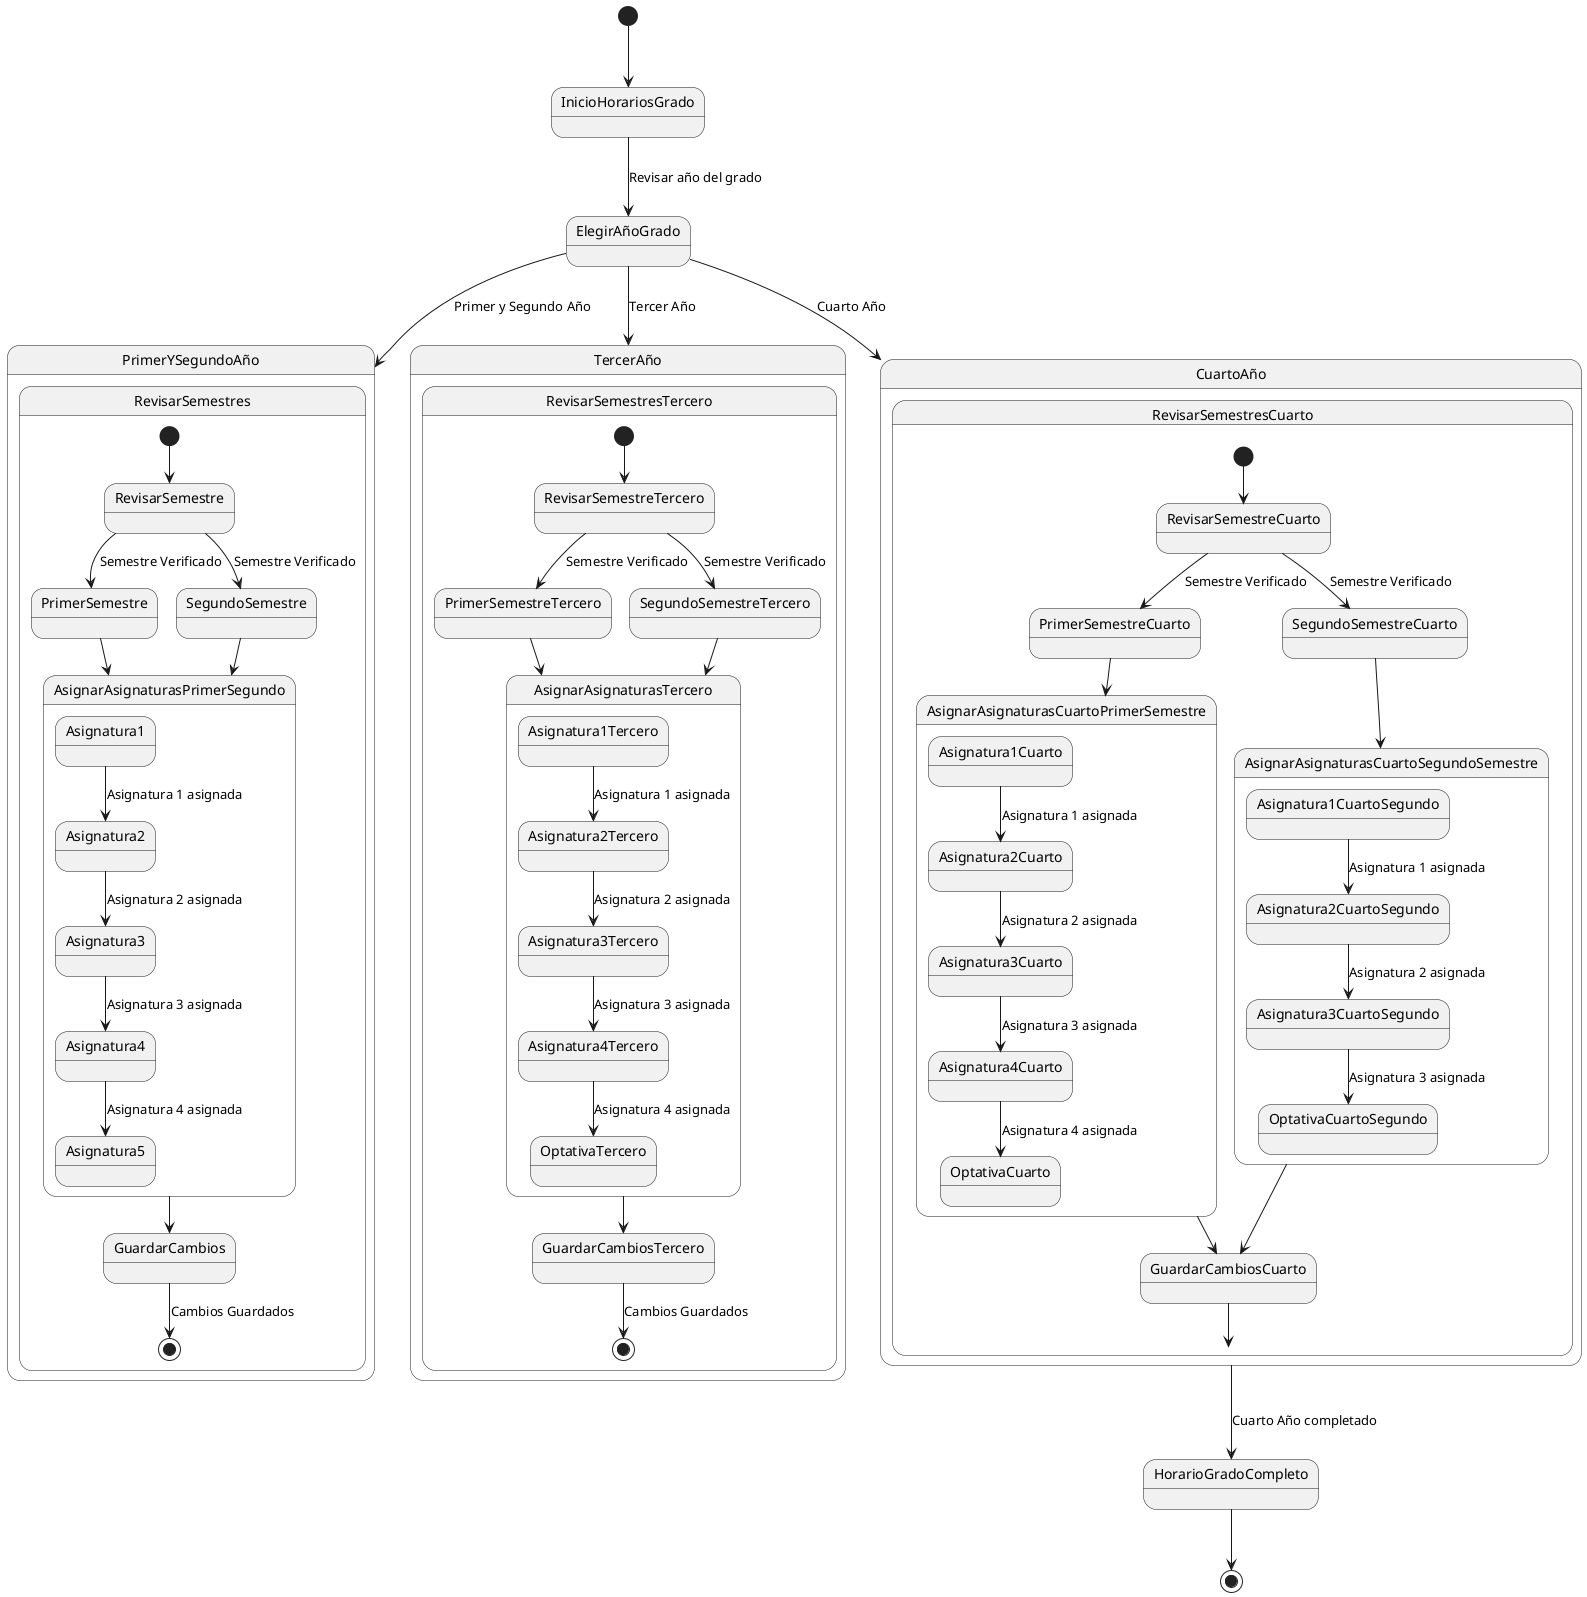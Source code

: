 @startuml
[*] --> InicioHorariosGrado

InicioHorariosGrado --> ElegirAñoGrado: Revisar año del grado

ElegirAñoGrado --> PrimerYSegundoAño : Primer y Segundo Año
ElegirAñoGrado --> TercerAño : Tercer Año
ElegirAñoGrado --> CuartoAño : Cuarto Año

state PrimerYSegundoAño {
    state RevisarSemestres {
        [*] --> RevisarSemestre 
        RevisarSemestre --> PrimerSemestre : Semestre Verificado
        RevisarSemestre --> SegundoSemestre : Semestre Verificado
        PrimerSemestre --> AsignarAsignaturasPrimerSegundo 
        SegundoSemestre --> AsignarAsignaturasPrimerSegundo
        AsignarAsignaturasPrimerSegundo --> GuardarCambios
        GuardarCambios --> [*] : Cambios Guardados
    }

    state AsignarAsignaturasPrimerSegundo {
        Asignatura1 --> Asignatura2 : Asignatura 1 asignada
        Asignatura2 --> Asignatura3 : Asignatura 2 asignada
        Asignatura3 --> Asignatura4 : Asignatura 3 asignada
        Asignatura4 --> Asignatura5 : Asignatura 4 asignada
    }
}

state TercerAño {
    state RevisarSemestresTercero {
        [*] --> RevisarSemestreTercero
        RevisarSemestreTercero --> PrimerSemestreTercero : Semestre Verificado
        RevisarSemestreTercero --> SegundoSemestreTercero : Semestre Verificado
        PrimerSemestreTercero --> AsignarAsignaturasTercero
        SegundoSemestreTercero --> AsignarAsignaturasTercero
        AsignarAsignaturasTercero--> GuardarCambiosTercero
        GuardarCambiosTercero --> [*] : Cambios Guardados 
    }

    state AsignarAsignaturasTercero {
        Asignatura1Tercero --> Asignatura2Tercero : Asignatura 1 asignada
        Asignatura2Tercero --> Asignatura3Tercero : Asignatura 2 asignada
        Asignatura3Tercero --> Asignatura4Tercero : Asignatura 3 asignada
        Asignatura4Tercero --> OptativaTercero : Asignatura 4 asignada
    }
}

state CuartoAño {
    state RevisarSemestresCuarto {
        [*] --> RevisarSemestreCuarto
        RevisarSemestreCuarto --> PrimerSemestreCuarto : Semestre Verificado
        RevisarSemestreCuarto --> SegundoSemestreCuarto : Semestre Verificado
        PrimerSemestreCuarto --> AsignarAsignaturasCuartoPrimerSemestre
        SegundoSemestreCuarto --> AsignarAsignaturasCuartoSegundoSemestre
        AsignarAsignaturasCuartoPrimerSemestre --> GuardarCambiosCuarto
        AsignarAsignaturasCuartoSegundoSemestre --> GuardarCambiosCuarto
        GuardarCambiosCuarto --> RevisarSemestresCuarto
    }

    state AsignarAsignaturasCuartoPrimerSemestre {
        Asignatura1Cuarto --> Asignatura2Cuarto : Asignatura 1 asignada
        Asignatura2Cuarto --> Asignatura3Cuarto : Asignatura 2 asignada
        Asignatura3Cuarto --> Asignatura4Cuarto : Asignatura 3 asignada
        Asignatura4Cuarto --> OptativaCuarto : Asignatura 4 asignada
    }

    state AsignarAsignaturasCuartoSegundoSemestre {
        Asignatura1CuartoSegundo --> Asignatura2CuartoSegundo : Asignatura 1 asignada
        Asignatura2CuartoSegundo --> Asignatura3CuartoSegundo : Asignatura 2 asignada
        Asignatura3CuartoSegundo --> OptativaCuartoSegundo : Asignatura 3 asignada
    }
}

CuartoAño --> HorarioGradoCompleto : Cuarto Año completado
HorarioGradoCompleto --> [*]

@enduml
